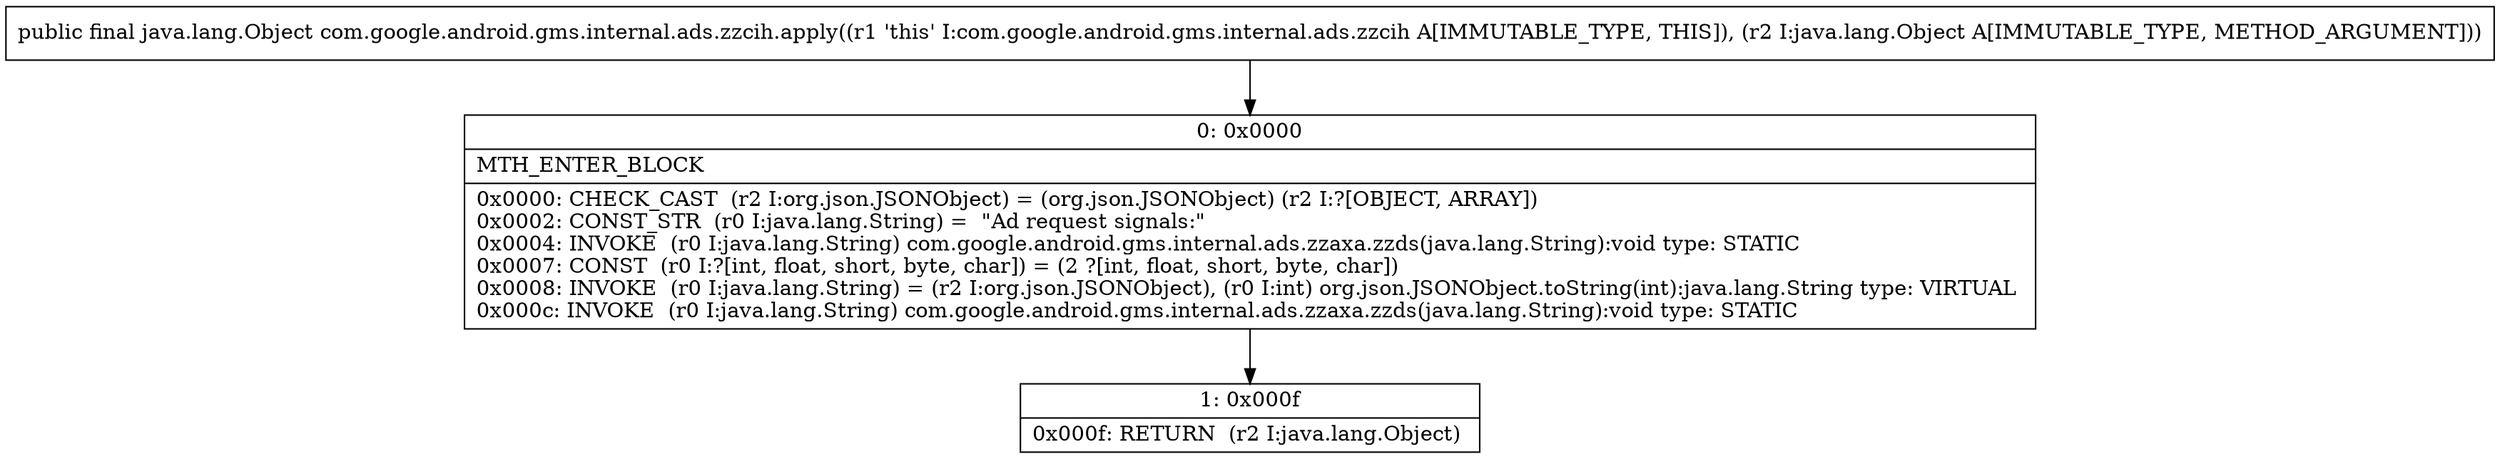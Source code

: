 digraph "CFG forcom.google.android.gms.internal.ads.zzcih.apply(Ljava\/lang\/Object;)Ljava\/lang\/Object;" {
Node_0 [shape=record,label="{0\:\ 0x0000|MTH_ENTER_BLOCK\l|0x0000: CHECK_CAST  (r2 I:org.json.JSONObject) = (org.json.JSONObject) (r2 I:?[OBJECT, ARRAY]) \l0x0002: CONST_STR  (r0 I:java.lang.String) =  \"Ad request signals:\" \l0x0004: INVOKE  (r0 I:java.lang.String) com.google.android.gms.internal.ads.zzaxa.zzds(java.lang.String):void type: STATIC \l0x0007: CONST  (r0 I:?[int, float, short, byte, char]) = (2 ?[int, float, short, byte, char]) \l0x0008: INVOKE  (r0 I:java.lang.String) = (r2 I:org.json.JSONObject), (r0 I:int) org.json.JSONObject.toString(int):java.lang.String type: VIRTUAL \l0x000c: INVOKE  (r0 I:java.lang.String) com.google.android.gms.internal.ads.zzaxa.zzds(java.lang.String):void type: STATIC \l}"];
Node_1 [shape=record,label="{1\:\ 0x000f|0x000f: RETURN  (r2 I:java.lang.Object) \l}"];
MethodNode[shape=record,label="{public final java.lang.Object com.google.android.gms.internal.ads.zzcih.apply((r1 'this' I:com.google.android.gms.internal.ads.zzcih A[IMMUTABLE_TYPE, THIS]), (r2 I:java.lang.Object A[IMMUTABLE_TYPE, METHOD_ARGUMENT])) }"];
MethodNode -> Node_0;
Node_0 -> Node_1;
}

